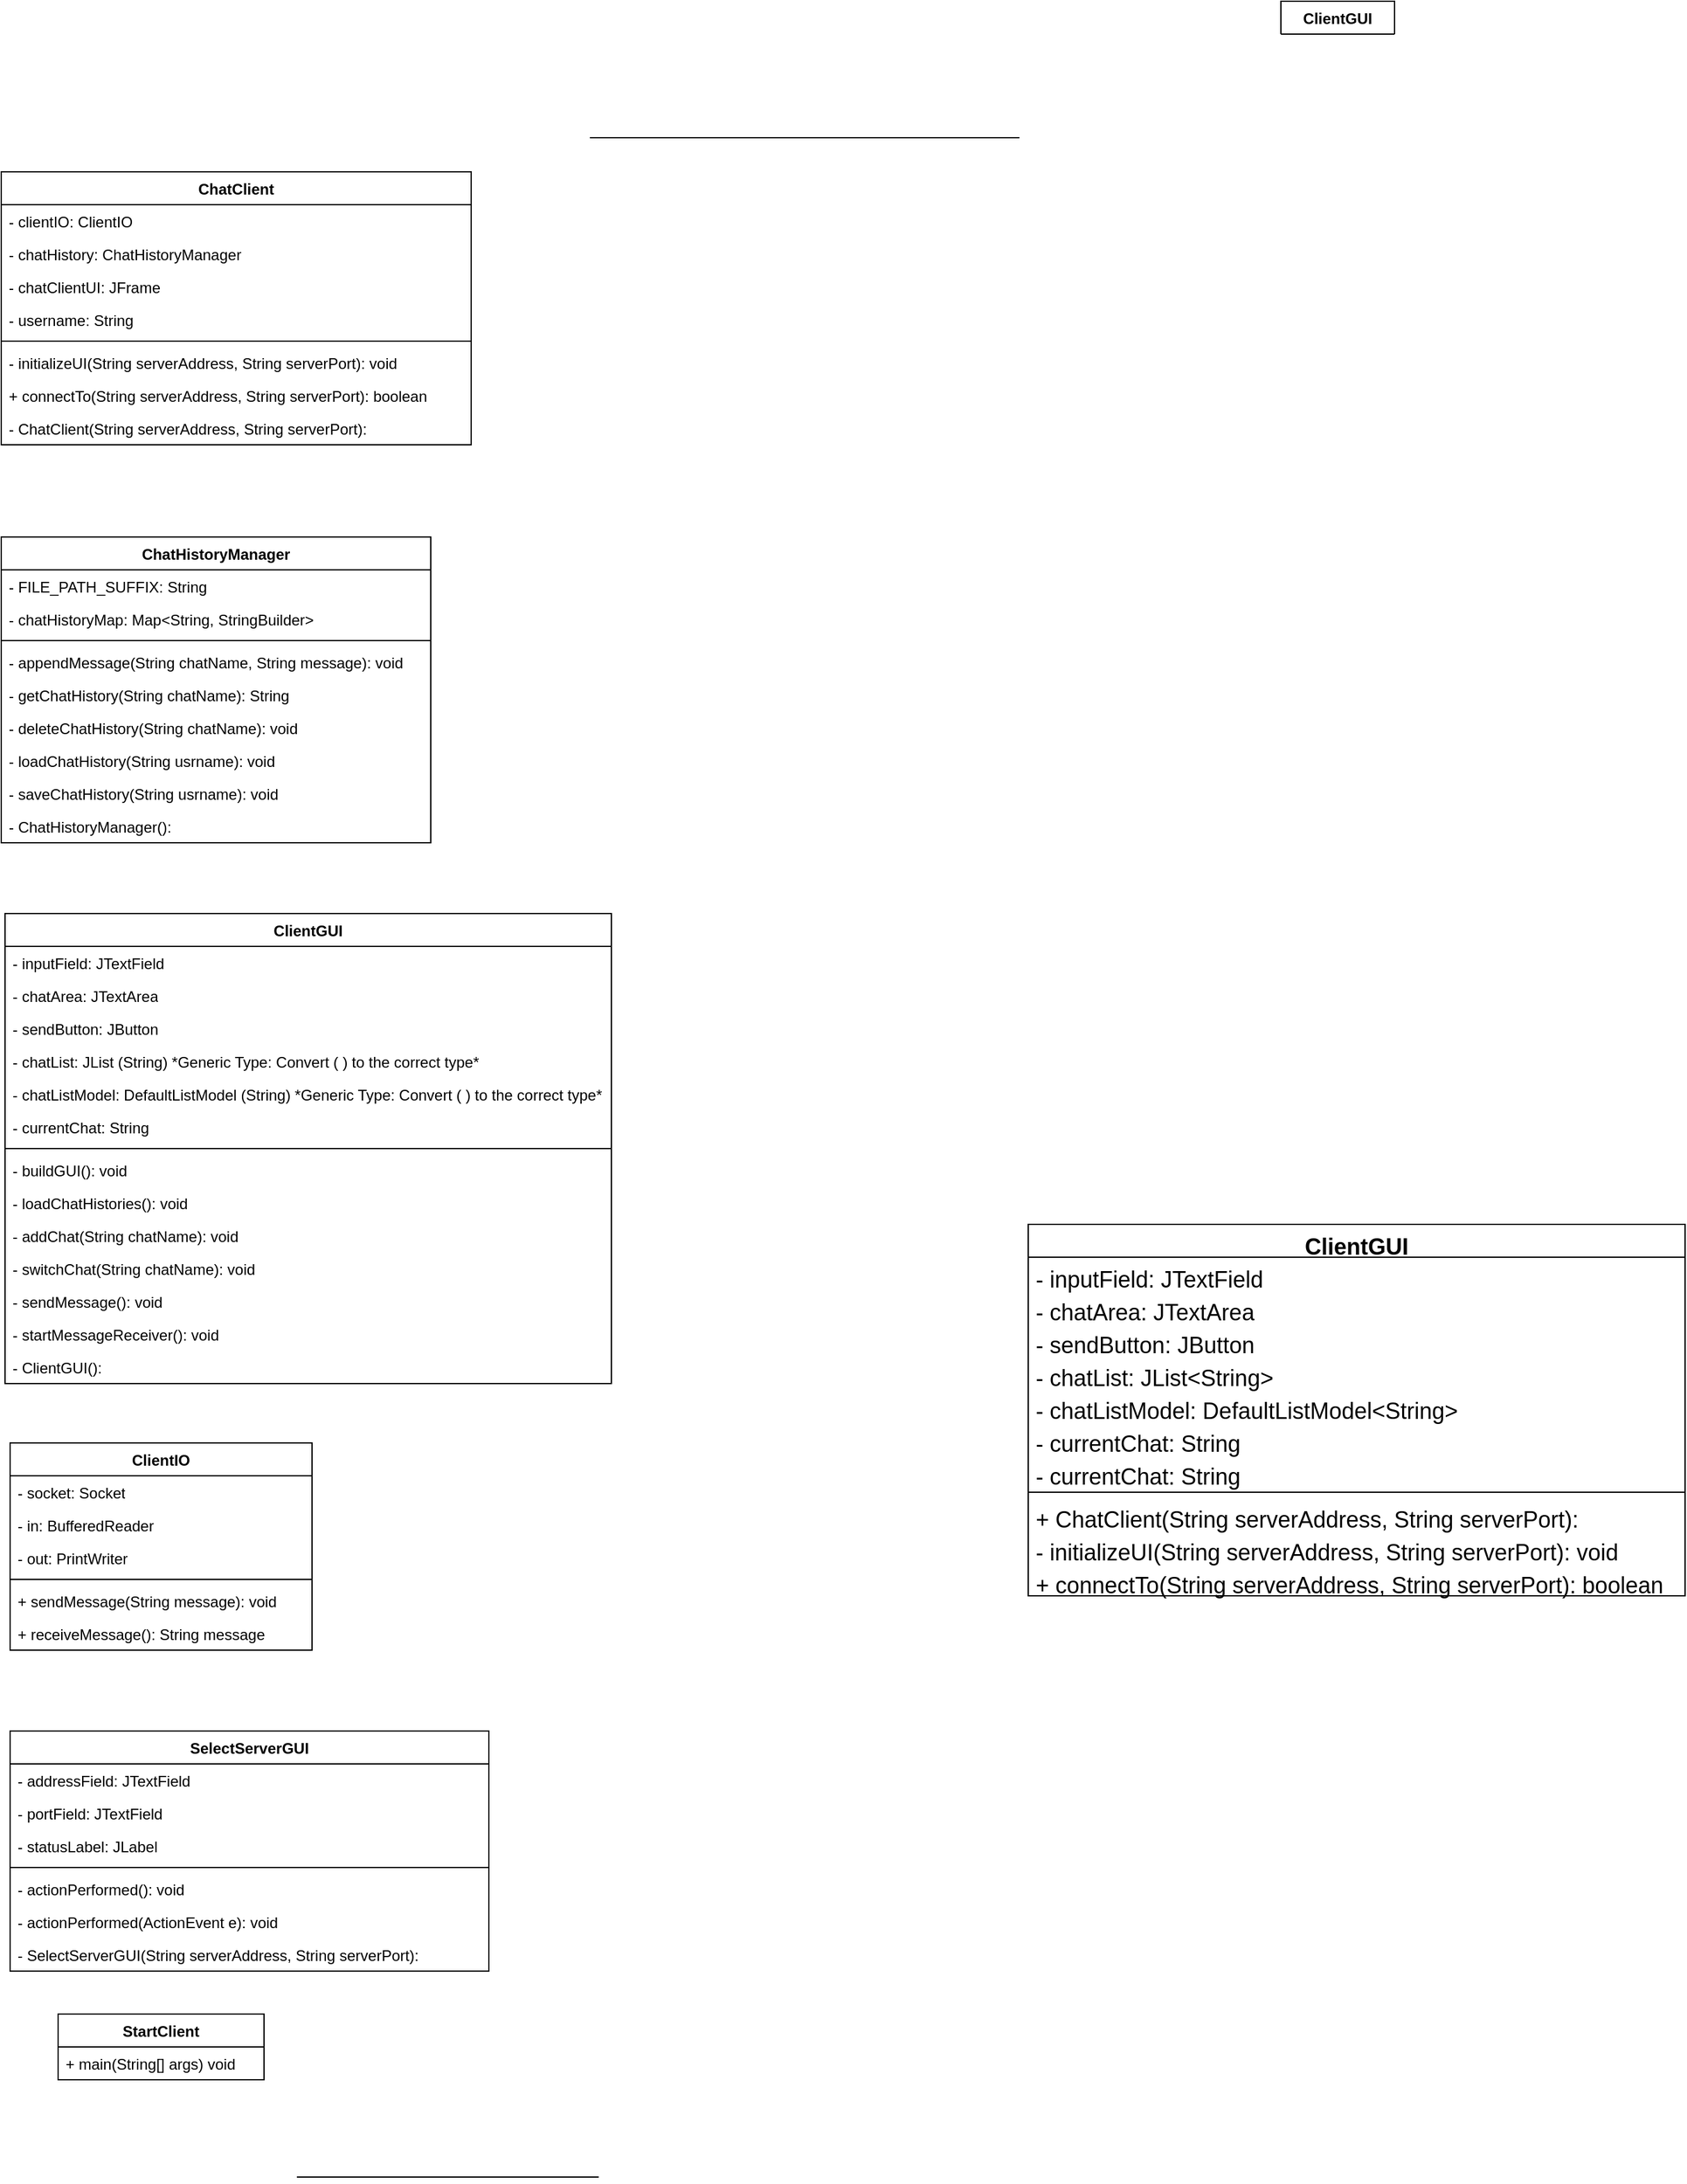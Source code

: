 <mxfile>
    <diagram id="aE3nNKvJqjUsKhSFBpMY" name="第 1 页">
        <mxGraphModel dx="874" dy="466" grid="0" gridSize="10" guides="1" tooltips="1" connect="1" arrows="1" fold="1" page="0" pageScale="1" pageWidth="827" pageHeight="1169" math="0" shadow="0">
            <root>
                <mxCell id="0"/>
                <mxCell id="1" parent="0"/>
                <mxCell id="5" value="ClientGUI" style="swimlane;fontStyle=1;align=center;verticalAlign=top;childLayout=stackLayout;horizontal=1;startSize=26;horizontalStack=0;resizeParent=1;resizeParentMax=0;resizeLast=0;collapsible=1;marginBottom=0;fontSize=18;swimlaneLine=1;" parent="1" vertex="1">
                    <mxGeometry x="554" y="1097" width="520" height="294" as="geometry">
                        <mxRectangle x="660" y="710" width="110" height="50" as="alternateBounds"/>
                    </mxGeometry>
                </mxCell>
                <mxCell id="6" value="- inputField: JTextField" style="text;strokeColor=none;fillColor=none;align=left;verticalAlign=top;spacingLeft=4;spacingRight=4;overflow=hidden;rotatable=0;points=[[0,0.5],[1,0.5]];portConstraint=eastwest;fontSize=18;" parent="5" vertex="1">
                    <mxGeometry y="26" width="520" height="26" as="geometry"/>
                </mxCell>
                <mxCell id="7" value="- chatArea: JTextArea" style="text;strokeColor=none;fillColor=none;align=left;verticalAlign=top;spacingLeft=4;spacingRight=4;overflow=hidden;rotatable=0;points=[[0,0.5],[1,0.5]];portConstraint=eastwest;fontSize=18;" parent="5" vertex="1">
                    <mxGeometry y="52" width="520" height="26" as="geometry"/>
                </mxCell>
                <mxCell id="8" value="- sendButton: JButton" style="text;strokeColor=none;fillColor=none;align=left;verticalAlign=top;spacingLeft=4;spacingRight=4;overflow=hidden;rotatable=0;points=[[0,0.5],[1,0.5]];portConstraint=eastwest;fontSize=18;" parent="5" vertex="1">
                    <mxGeometry y="78" width="520" height="26" as="geometry"/>
                </mxCell>
                <mxCell id="9" value="- chatList: JList&lt;String&gt;&#10;&#10;" style="text;strokeColor=none;fillColor=none;align=left;verticalAlign=top;spacingLeft=4;spacingRight=4;overflow=hidden;rotatable=0;points=[[0,0.5],[1,0.5]];portConstraint=eastwest;fontSize=18;" parent="5" vertex="1">
                    <mxGeometry y="104" width="520" height="26" as="geometry"/>
                </mxCell>
                <mxCell id="10" value="- chatListModel: DefaultListModel&lt;String&gt;" style="text;strokeColor=none;fillColor=none;align=left;verticalAlign=top;spacingLeft=4;spacingRight=4;overflow=hidden;rotatable=0;points=[[0,0.5],[1,0.5]];portConstraint=eastwest;fontSize=18;" parent="5" vertex="1">
                    <mxGeometry y="130" width="520" height="26" as="geometry"/>
                </mxCell>
                <mxCell id="11" value="- currentChat: String" style="text;strokeColor=none;fillColor=none;align=left;verticalAlign=top;spacingLeft=4;spacingRight=4;overflow=hidden;rotatable=0;points=[[0,0.5],[1,0.5]];portConstraint=eastwest;fontSize=18;" parent="5" vertex="1">
                    <mxGeometry y="156" width="520" height="26" as="geometry"/>
                </mxCell>
                <mxCell id="12" value="- currentChat: String" style="text;strokeColor=none;fillColor=none;align=left;verticalAlign=top;spacingLeft=4;spacingRight=4;overflow=hidden;rotatable=0;points=[[0,0.5],[1,0.5]];portConstraint=eastwest;fontSize=18;" parent="5" vertex="1">
                    <mxGeometry y="182" width="520" height="26" as="geometry"/>
                </mxCell>
                <mxCell id="13" value="" style="line;strokeWidth=1;fillColor=none;align=left;verticalAlign=middle;spacingTop=-1;spacingLeft=3;spacingRight=3;rotatable=0;labelPosition=right;points=[];portConstraint=eastwest;strokeColor=inherit;fontSize=18;" parent="5" vertex="1">
                    <mxGeometry y="208" width="520" height="8" as="geometry"/>
                </mxCell>
                <mxCell id="14" value="+ ChatClient(String serverAddress, String serverPort):" style="text;strokeColor=none;fillColor=none;align=left;verticalAlign=top;spacingLeft=4;spacingRight=4;overflow=hidden;rotatable=0;points=[[0,0.5],[1,0.5]];portConstraint=eastwest;fontSize=18;" parent="5" vertex="1">
                    <mxGeometry y="216" width="520" height="26" as="geometry"/>
                </mxCell>
                <mxCell id="15" value="- initializeUI(String serverAddress, String serverPort): void" style="text;strokeColor=none;fillColor=none;align=left;verticalAlign=top;spacingLeft=4;spacingRight=4;overflow=hidden;rotatable=0;points=[[0,0.5],[1,0.5]];portConstraint=eastwest;fontSize=18;" parent="5" vertex="1">
                    <mxGeometry y="242" width="520" height="26" as="geometry"/>
                </mxCell>
                <mxCell id="16" value="+ connectTo(String serverAddress, String serverPort): boolean" style="text;strokeColor=none;fillColor=none;align=left;verticalAlign=top;spacingLeft=4;spacingRight=4;overflow=hidden;rotatable=0;points=[[0,0.5],[1,0.5]];portConstraint=eastwest;fontSize=18;" parent="5" vertex="1">
                    <mxGeometry y="268" width="520" height="26" as="geometry"/>
                </mxCell>
                <mxCell id="63" value="ChatHistoryManager" style="swimlane;fontStyle=1;align=center;verticalAlign=top;childLayout=stackLayout;horizontal=1;startSize=26;horizontalStack=0;resizeParent=1;resizeParentMax=0;resizeLast=0;collapsible=1;marginBottom=0;whiteSpace=wrap;html=1;" parent="1" vertex="1">
                    <mxGeometry x="-259" y="553" width="340" height="242" as="geometry"/>
                </mxCell>
                <mxCell id="64" value="- FILE_PATH_SUFFIX: String" style="text;strokeColor=none;fillColor=none;align=left;verticalAlign=top;spacingLeft=4;spacingRight=4;overflow=hidden;rotatable=0;points=[[0,0.5],[1,0.5]];portConstraint=eastwest;whiteSpace=wrap;" parent="63" vertex="1">
                    <mxGeometry y="26" width="340" height="26" as="geometry"/>
                </mxCell>
                <mxCell id="90" value="- chatHistoryMap: Map&lt;String, StringBuilder&gt;&#10;" style="text;strokeColor=none;fillColor=none;align=left;verticalAlign=top;spacingLeft=4;spacingRight=4;overflow=hidden;rotatable=0;points=[[0,0.5],[1,0.5]];portConstraint=eastwest;whiteSpace=wrap;" parent="63" vertex="1">
                    <mxGeometry y="52" width="340" height="26" as="geometry"/>
                </mxCell>
                <mxCell id="70" value="" style="line;strokeWidth=1;fillColor=none;align=left;verticalAlign=middle;spacingTop=-1;spacingLeft=3;spacingRight=3;rotatable=0;labelPosition=right;points=[];portConstraint=eastwest;strokeColor=inherit;fontSize=18;" parent="63" vertex="1">
                    <mxGeometry y="78" width="340" height="8" as="geometry"/>
                </mxCell>
                <mxCell id="65" value="- appendMessage(String chatName, String message): void" style="text;strokeColor=none;fillColor=none;align=left;verticalAlign=top;spacingLeft=4;spacingRight=4;overflow=hidden;rotatable=0;points=[[0,0.5],[1,0.5]];portConstraint=eastwest;whiteSpace=wrap;html=1;" parent="63" vertex="1">
                    <mxGeometry y="86" width="340" height="26" as="geometry"/>
                </mxCell>
                <mxCell id="73" value="- getChatHistory(String chatName): String" style="text;strokeColor=none;fillColor=none;align=left;verticalAlign=top;spacingLeft=4;spacingRight=4;overflow=hidden;rotatable=0;points=[[0,0.5],[1,0.5]];portConstraint=eastwest;whiteSpace=wrap;html=1;" parent="63" vertex="1">
                    <mxGeometry y="112" width="340" height="26" as="geometry"/>
                </mxCell>
                <mxCell id="66" value="- deleteChatHistory(String chatName): void" style="text;strokeColor=none;fillColor=none;align=left;verticalAlign=top;spacingLeft=4;spacingRight=4;overflow=hidden;rotatable=0;points=[[0,0.5],[1,0.5]];portConstraint=eastwest;whiteSpace=wrap;html=1;" parent="63" vertex="1">
                    <mxGeometry y="138" width="340" height="26" as="geometry"/>
                </mxCell>
                <mxCell id="67" value="- loadChatHistory(String usrname): void" style="text;strokeColor=none;fillColor=none;align=left;verticalAlign=top;spacingLeft=4;spacingRight=4;overflow=hidden;rotatable=0;points=[[0,0.5],[1,0.5]];portConstraint=eastwest;whiteSpace=wrap;html=1;" parent="63" vertex="1">
                    <mxGeometry y="164" width="340" height="26" as="geometry"/>
                </mxCell>
                <mxCell id="68" value="- saveChatHistory(String usrname): void" style="text;strokeColor=none;fillColor=none;align=left;verticalAlign=top;spacingLeft=4;spacingRight=4;overflow=hidden;rotatable=0;points=[[0,0.5],[1,0.5]];portConstraint=eastwest;whiteSpace=wrap;html=1;" parent="63" vertex="1">
                    <mxGeometry y="190" width="340" height="26" as="geometry"/>
                </mxCell>
                <mxCell id="69" value="- ChatHistoryManager(): " style="text;strokeColor=none;fillColor=none;align=left;verticalAlign=top;spacingLeft=4;spacingRight=4;overflow=hidden;rotatable=0;points=[[0,0.5],[1,0.5]];portConstraint=eastwest;whiteSpace=wrap;html=1;" parent="63" vertex="1">
                    <mxGeometry y="216" width="340" height="26" as="geometry"/>
                </mxCell>
                <mxCell id="74" value="ChatClient" style="swimlane;fontStyle=1;align=center;verticalAlign=top;childLayout=stackLayout;horizontal=1;startSize=26;horizontalStack=0;resizeParent=1;resizeParentMax=0;resizeLast=0;collapsible=1;marginBottom=0;whiteSpace=wrap;movable=1;resizable=1;rotatable=1;deletable=1;editable=1;connectable=1;noLabel=0;portConstraintRotation=0;" parent="1" vertex="1">
                    <mxGeometry x="-259" y="264" width="372" height="216" as="geometry"/>
                </mxCell>
                <mxCell id="75" value="- clientIO: ClientIO" style="text;strokeColor=none;fillColor=none;align=left;verticalAlign=top;spacingLeft=4;spacingRight=4;overflow=hidden;rotatable=0;points=[[0,0.5],[1,0.5]];portConstraint=eastwest;whiteSpace=wrap;html=1;" parent="74" vertex="1">
                    <mxGeometry y="26" width="372" height="26" as="geometry"/>
                </mxCell>
                <mxCell id="87" value="- chatHistory: ChatHistoryManager" style="text;strokeColor=none;fillColor=none;align=left;verticalAlign=top;spacingLeft=4;spacingRight=4;overflow=hidden;rotatable=0;points=[[0,0.5],[1,0.5]];portConstraint=eastwest;whiteSpace=wrap;" parent="74" vertex="1">
                    <mxGeometry y="52" width="372" height="26" as="geometry"/>
                </mxCell>
                <mxCell id="88" value="- chatClientUI: JFrame" style="text;strokeColor=none;fillColor=none;align=left;verticalAlign=top;spacingLeft=4;spacingRight=4;overflow=hidden;rotatable=0;points=[[0,0.5],[1,0.5]];portConstraint=eastwest;whiteSpace=wrap;" parent="74" vertex="1">
                    <mxGeometry y="78" width="372" height="26" as="geometry"/>
                </mxCell>
                <mxCell id="89" value="- username: String" style="text;strokeColor=none;fillColor=none;align=left;verticalAlign=top;spacingLeft=4;spacingRight=4;overflow=hidden;rotatable=0;points=[[0,0.5],[1,0.5]];portConstraint=eastwest;whiteSpace=wrap;" parent="74" vertex="1">
                    <mxGeometry y="104" width="372" height="26" as="geometry"/>
                </mxCell>
                <mxCell id="80" value="" style="line;strokeWidth=1;fillColor=none;align=left;verticalAlign=middle;spacingTop=-1;spacingLeft=3;spacingRight=3;rotatable=0;labelPosition=right;points=[];portConstraint=eastwest;strokeColor=inherit;fontSize=18;" parent="74" vertex="1">
                    <mxGeometry y="130" width="372" height="8" as="geometry"/>
                </mxCell>
                <mxCell id="76" value="- initializeUI(String serverAddress, String serverPort): void" style="text;strokeColor=none;fillColor=none;align=left;verticalAlign=top;spacingLeft=4;spacingRight=4;overflow=hidden;rotatable=0;points=[[0,0.5],[1,0.5]];portConstraint=eastwest;whiteSpace=wrap;html=1;" parent="74" vertex="1">
                    <mxGeometry y="138" width="372" height="26" as="geometry"/>
                </mxCell>
                <mxCell id="84" value="&lt;font style=&quot;font-size: 12px;&quot;&gt;+&amp;nbsp;connectTo(String serverAddress, String serverPort): boolean&lt;/font&gt;" style="text;strokeColor=none;fillColor=none;align=left;verticalAlign=top;spacingLeft=4;spacingRight=4;overflow=hidden;rotatable=0;points=[[0,0.5],[1,0.5]];portConstraint=eastwest;whiteSpace=wrap;html=1;" parent="74" vertex="1">
                    <mxGeometry y="164" width="372" height="26" as="geometry"/>
                </mxCell>
                <mxCell id="81" value="- ChatClient(String serverAddress, String serverPort): " style="text;strokeColor=none;fillColor=none;align=left;verticalAlign=top;spacingLeft=4;spacingRight=4;overflow=hidden;rotatable=0;points=[[0,0.5],[1,0.5]];portConstraint=eastwest;whiteSpace=wrap;html=1;" parent="74" vertex="1">
                    <mxGeometry y="190" width="372" height="26" as="geometry"/>
                </mxCell>
                <mxCell id="77" value="" style="line;strokeWidth=1;fillColor=none;align=left;verticalAlign=middle;spacingTop=-1;spacingLeft=3;spacingRight=3;rotatable=0;labelPosition=right;points=[];portConstraint=eastwest;strokeColor=inherit;fontSize=18;" parent="1" vertex="1">
                    <mxGeometry x="207" y="233" width="340" height="8" as="geometry"/>
                </mxCell>
                <mxCell id="91" value="ClientGUI" style="swimlane;fontStyle=1;align=center;verticalAlign=top;childLayout=stackLayout;horizontal=1;startSize=26;horizontalStack=0;resizeParent=1;resizeParentMax=0;resizeLast=0;collapsible=1;marginBottom=0;whiteSpace=wrap;html=1;" parent="1" vertex="1">
                    <mxGeometry x="-256" y="851" width="480" height="372" as="geometry">
                        <mxRectangle x="360" y="313" width="100" height="30" as="alternateBounds"/>
                    </mxGeometry>
                </mxCell>
                <mxCell id="92" value="- inputField: JTextField" style="text;strokeColor=none;fillColor=none;align=left;verticalAlign=top;spacingLeft=4;spacingRight=4;overflow=hidden;rotatable=0;points=[[0,0.5],[1,0.5]];portConstraint=eastwest;whiteSpace=wrap;html=1;" parent="91" vertex="1">
                    <mxGeometry y="26" width="480" height="26" as="geometry"/>
                </mxCell>
                <mxCell id="93" value="- chatArea: JTextArea" style="text;strokeColor=none;fillColor=none;align=left;verticalAlign=top;spacingLeft=4;spacingRight=4;overflow=hidden;rotatable=0;points=[[0,0.5],[1,0.5]];portConstraint=eastwest;whiteSpace=wrap;html=1;" parent="91" vertex="1">
                    <mxGeometry y="52" width="480" height="26" as="geometry"/>
                </mxCell>
                <mxCell id="94" value="- sendButton: JButton" style="text;strokeColor=none;fillColor=none;align=left;verticalAlign=top;spacingLeft=4;spacingRight=4;overflow=hidden;rotatable=0;points=[[0,0.5],[1,0.5]];portConstraint=eastwest;whiteSpace=wrap;html=1;" parent="91" vertex="1">
                    <mxGeometry y="78" width="480" height="26" as="geometry"/>
                </mxCell>
                <mxCell id="95" value="- chatList: JList (String) *Generic Type: Convert ( ) to the correct type*" style="text;strokeColor=none;fillColor=none;align=left;verticalAlign=top;spacingLeft=4;spacingRight=4;overflow=hidden;rotatable=0;points=[[0,0.5],[1,0.5]];portConstraint=eastwest;whiteSpace=wrap;html=1;" parent="91" vertex="1">
                    <mxGeometry y="104" width="480" height="26" as="geometry"/>
                </mxCell>
                <mxCell id="96" value="- chatListModel: DefaultListModel (String) *Generic Type: Convert ( ) to the correct type*" style="text;strokeColor=none;fillColor=none;align=left;verticalAlign=top;spacingLeft=4;spacingRight=4;overflow=hidden;rotatable=0;points=[[0,0.5],[1,0.5]];portConstraint=eastwest;whiteSpace=wrap;html=1;" parent="91" vertex="1">
                    <mxGeometry y="130" width="480" height="26" as="geometry"/>
                </mxCell>
                <mxCell id="97" value="- currentChat: String" style="text;strokeColor=none;fillColor=none;align=left;verticalAlign=top;spacingLeft=4;spacingRight=4;overflow=hidden;rotatable=0;points=[[0,0.5],[1,0.5]];portConstraint=eastwest;whiteSpace=wrap;html=1;" parent="91" vertex="1">
                    <mxGeometry y="156" width="480" height="26" as="geometry"/>
                </mxCell>
                <mxCell id="119" value="" style="line;strokeWidth=1;fillColor=none;align=left;verticalAlign=middle;spacingTop=-1;spacingLeft=3;spacingRight=3;rotatable=0;labelPosition=right;points=[];portConstraint=eastwest;strokeColor=inherit;fontSize=18;" vertex="1" parent="91">
                    <mxGeometry y="182" width="480" height="8" as="geometry"/>
                </mxCell>
                <mxCell id="98" value="- buildGUI(): void" style="text;strokeColor=none;fillColor=none;align=left;verticalAlign=top;spacingLeft=4;spacingRight=4;overflow=hidden;rotatable=0;points=[[0,0.5],[1,0.5]];portConstraint=eastwest;whiteSpace=wrap;html=1;" parent="91" vertex="1">
                    <mxGeometry y="190" width="480" height="26" as="geometry"/>
                </mxCell>
                <mxCell id="99" value="- loadChatHistories(): void" style="text;strokeColor=none;fillColor=none;align=left;verticalAlign=top;spacingLeft=4;spacingRight=4;overflow=hidden;rotatable=0;points=[[0,0.5],[1,0.5]];portConstraint=eastwest;whiteSpace=wrap;html=1;" parent="91" vertex="1">
                    <mxGeometry y="216" width="480" height="26" as="geometry"/>
                </mxCell>
                <mxCell id="100" value="- addChat(String chatName): void" style="text;strokeColor=none;fillColor=none;align=left;verticalAlign=top;spacingLeft=4;spacingRight=4;overflow=hidden;rotatable=0;points=[[0,0.5],[1,0.5]];portConstraint=eastwest;whiteSpace=wrap;html=1;" parent="91" vertex="1">
                    <mxGeometry y="242" width="480" height="26" as="geometry"/>
                </mxCell>
                <mxCell id="101" value="- switchChat(String chatName): void" style="text;strokeColor=none;fillColor=none;align=left;verticalAlign=top;spacingLeft=4;spacingRight=4;overflow=hidden;rotatable=0;points=[[0,0.5],[1,0.5]];portConstraint=eastwest;whiteSpace=wrap;html=1;" parent="91" vertex="1">
                    <mxGeometry y="268" width="480" height="26" as="geometry"/>
                </mxCell>
                <mxCell id="102" value="- sendMessage(): void" style="text;strokeColor=none;fillColor=none;align=left;verticalAlign=top;spacingLeft=4;spacingRight=4;overflow=hidden;rotatable=0;points=[[0,0.5],[1,0.5]];portConstraint=eastwest;whiteSpace=wrap;html=1;" parent="91" vertex="1">
                    <mxGeometry y="294" width="480" height="26" as="geometry"/>
                </mxCell>
                <mxCell id="103" value="- startMessageReceiver(): void" style="text;strokeColor=none;fillColor=none;align=left;verticalAlign=top;spacingLeft=4;spacingRight=4;overflow=hidden;rotatable=0;points=[[0,0.5],[1,0.5]];portConstraint=eastwest;whiteSpace=wrap;html=1;" parent="91" vertex="1">
                    <mxGeometry y="320" width="480" height="26" as="geometry"/>
                </mxCell>
                <mxCell id="104" value="- ClientGUI(): " style="text;strokeColor=none;fillColor=none;align=left;verticalAlign=top;spacingLeft=4;spacingRight=4;overflow=hidden;rotatable=0;points=[[0,0.5],[1,0.5]];portConstraint=eastwest;whiteSpace=wrap;html=1;" parent="91" vertex="1">
                    <mxGeometry y="346" width="480" height="26" as="geometry"/>
                </mxCell>
                <mxCell id="105" value="ClientGUI" style="swimlane;fontStyle=1;align=center;verticalAlign=top;childLayout=stackLayout;horizontal=1;startSize=26;horizontalStack=0;resizeParent=1;resizeParentMax=0;resizeLast=0;collapsible=1;marginBottom=0;whiteSpace=wrap;html=1;" parent="1" vertex="1" collapsed="1">
                    <mxGeometry x="754" y="129" width="90" height="26" as="geometry">
                        <mxRectangle x="169" y="306" width="385" height="364" as="alternateBounds"/>
                    </mxGeometry>
                </mxCell>
                <mxCell id="106" value="- inputField: JTextField" style="text;strokeColor=none;fillColor=none;align=left;verticalAlign=top;spacingLeft=4;spacingRight=4;overflow=hidden;rotatable=0;points=[[0,0.5],[1,0.5]];portConstraint=eastwest;whiteSpace=wrap;html=1;" parent="105" vertex="1">
                    <mxGeometry y="26" width="385" height="26" as="geometry"/>
                </mxCell>
                <mxCell id="107" value="- chatArea: JTextArea" style="text;strokeColor=none;fillColor=none;align=left;verticalAlign=top;spacingLeft=4;spacingRight=4;overflow=hidden;rotatable=0;points=[[0,0.5],[1,0.5]];portConstraint=eastwest;whiteSpace=wrap;html=1;" parent="105" vertex="1">
                    <mxGeometry y="52" width="385" height="26" as="geometry"/>
                </mxCell>
                <mxCell id="108" value="- sendButton: JButton" style="text;strokeColor=none;fillColor=none;align=left;verticalAlign=top;spacingLeft=4;spacingRight=4;overflow=hidden;rotatable=0;points=[[0,0.5],[1,0.5]];portConstraint=eastwest;whiteSpace=wrap;html=1;" parent="105" vertex="1">
                    <mxGeometry y="78" width="385" height="26" as="geometry"/>
                </mxCell>
                <mxCell id="109" value="- chatList: JList (String) *Generic Type: Convert ( ) to the correct type*" style="text;strokeColor=none;fillColor=none;align=left;verticalAlign=top;spacingLeft=4;spacingRight=4;overflow=hidden;rotatable=0;points=[[0,0.5],[1,0.5]];portConstraint=eastwest;whiteSpace=wrap;html=1;" parent="105" vertex="1">
                    <mxGeometry y="104" width="385" height="26" as="geometry"/>
                </mxCell>
                <mxCell id="110" value="- chatListModel: DefaultListModel (String) *Generic Type: Convert ( ) to the correct type*" style="text;strokeColor=none;fillColor=none;align=left;verticalAlign=top;spacingLeft=4;spacingRight=4;overflow=hidden;rotatable=0;points=[[0,0.5],[1,0.5]];portConstraint=eastwest;whiteSpace=wrap;html=1;" parent="105" vertex="1">
                    <mxGeometry y="130" width="385" height="26" as="geometry"/>
                </mxCell>
                <mxCell id="111" value="- currentChat: String" style="text;strokeColor=none;fillColor=none;align=left;verticalAlign=top;spacingLeft=4;spacingRight=4;overflow=hidden;rotatable=0;points=[[0,0.5],[1,0.5]];portConstraint=eastwest;whiteSpace=wrap;html=1;" parent="105" vertex="1">
                    <mxGeometry y="156" width="385" height="26" as="geometry"/>
                </mxCell>
                <mxCell id="112" value="- buildGUI(): void" style="text;strokeColor=none;fillColor=none;align=left;verticalAlign=top;spacingLeft=4;spacingRight=4;overflow=hidden;rotatable=0;points=[[0,0.5],[1,0.5]];portConstraint=eastwest;whiteSpace=wrap;html=1;" parent="105" vertex="1">
                    <mxGeometry y="182" width="385" height="26" as="geometry"/>
                </mxCell>
                <mxCell id="113" value="- loadChatHistories(): void" style="text;strokeColor=none;fillColor=none;align=left;verticalAlign=top;spacingLeft=4;spacingRight=4;overflow=hidden;rotatable=0;points=[[0,0.5],[1,0.5]];portConstraint=eastwest;whiteSpace=wrap;html=1;" parent="105" vertex="1">
                    <mxGeometry y="208" width="385" height="26" as="geometry"/>
                </mxCell>
                <mxCell id="114" value="- addChat(String chatName): void" style="text;strokeColor=none;fillColor=none;align=left;verticalAlign=top;spacingLeft=4;spacingRight=4;overflow=hidden;rotatable=0;points=[[0,0.5],[1,0.5]];portConstraint=eastwest;whiteSpace=wrap;html=1;" parent="105" vertex="1">
                    <mxGeometry y="234" width="385" height="26" as="geometry"/>
                </mxCell>
                <mxCell id="115" value="- switchChat(String chatName): void" style="text;strokeColor=none;fillColor=none;align=left;verticalAlign=top;spacingLeft=4;spacingRight=4;overflow=hidden;rotatable=0;points=[[0,0.5],[1,0.5]];portConstraint=eastwest;whiteSpace=wrap;html=1;" parent="105" vertex="1">
                    <mxGeometry y="260" width="385" height="26" as="geometry"/>
                </mxCell>
                <mxCell id="116" value="- sendMessage(): void" style="text;strokeColor=none;fillColor=none;align=left;verticalAlign=top;spacingLeft=4;spacingRight=4;overflow=hidden;rotatable=0;points=[[0,0.5],[1,0.5]];portConstraint=eastwest;whiteSpace=wrap;html=1;" parent="105" vertex="1">
                    <mxGeometry y="286" width="385" height="26" as="geometry"/>
                </mxCell>
                <mxCell id="117" value="- startMessageReceiver(): void" style="text;strokeColor=none;fillColor=none;align=left;verticalAlign=top;spacingLeft=4;spacingRight=4;overflow=hidden;rotatable=0;points=[[0,0.5],[1,0.5]];portConstraint=eastwest;whiteSpace=wrap;html=1;" parent="105" vertex="1">
                    <mxGeometry y="312" width="385" height="26" as="geometry"/>
                </mxCell>
                <mxCell id="118" value="- ClientGUI(): " style="text;strokeColor=none;fillColor=none;align=left;verticalAlign=top;spacingLeft=4;spacingRight=4;overflow=hidden;rotatable=0;points=[[0,0.5],[1,0.5]];portConstraint=eastwest;whiteSpace=wrap;html=1;" parent="105" vertex="1">
                    <mxGeometry y="338" width="385" height="26" as="geometry"/>
                </mxCell>
                <mxCell id="120" value="ClientIO" style="swimlane;fontStyle=1;align=center;verticalAlign=top;childLayout=stackLayout;horizontal=1;startSize=26;horizontalStack=0;resizeParent=1;resizeParentMax=0;resizeLast=0;collapsible=1;marginBottom=0;whiteSpace=wrap;html=1;" vertex="1" parent="1">
                    <mxGeometry x="-252" y="1270" width="239" height="164" as="geometry"/>
                </mxCell>
                <mxCell id="121" value="- socket: Socket" style="text;strokeColor=none;fillColor=none;align=left;verticalAlign=top;spacingLeft=4;spacingRight=4;overflow=hidden;rotatable=0;points=[[0,0.5],[1,0.5]];portConstraint=eastwest;whiteSpace=wrap;html=1;" vertex="1" parent="120">
                    <mxGeometry y="26" width="239" height="26" as="geometry"/>
                </mxCell>
                <mxCell id="122" value="- in: BufferedReader" style="text;strokeColor=none;fillColor=none;align=left;verticalAlign=top;spacingLeft=4;spacingRight=4;overflow=hidden;rotatable=0;points=[[0,0.5],[1,0.5]];portConstraint=eastwest;whiteSpace=wrap;html=1;" vertex="1" parent="120">
                    <mxGeometry y="52" width="239" height="26" as="geometry"/>
                </mxCell>
                <mxCell id="123" value="- out: PrintWriter" style="text;strokeColor=none;fillColor=none;align=left;verticalAlign=top;spacingLeft=4;spacingRight=4;overflow=hidden;rotatable=0;points=[[0,0.5],[1,0.5]];portConstraint=eastwest;whiteSpace=wrap;html=1;" vertex="1" parent="120">
                    <mxGeometry y="78" width="239" height="26" as="geometry"/>
                </mxCell>
                <mxCell id="125" value="" style="line;strokeWidth=1;fillColor=none;align=left;verticalAlign=middle;spacingTop=-1;spacingLeft=3;spacingRight=3;rotatable=0;labelPosition=right;points=[];portConstraint=eastwest;strokeColor=inherit;fontSize=18;" vertex="1" parent="120">
                    <mxGeometry y="104" width="239" height="8" as="geometry"/>
                </mxCell>
                <mxCell id="124" value="+ sendMessage(String message): void" style="text;strokeColor=none;fillColor=none;align=left;verticalAlign=top;spacingLeft=4;spacingRight=4;overflow=hidden;rotatable=0;points=[[0,0.5],[1,0.5]];portConstraint=eastwest;whiteSpace=wrap;html=1;" vertex="1" parent="120">
                    <mxGeometry y="112" width="239" height="26" as="geometry"/>
                </mxCell>
                <mxCell id="127" value="+ receiveMessage(): String message" style="text;strokeColor=none;fillColor=none;align=left;verticalAlign=top;spacingLeft=4;spacingRight=4;overflow=hidden;rotatable=0;points=[[0,0.5],[1,0.5]];portConstraint=eastwest;whiteSpace=wrap;html=1;" vertex="1" parent="120">
                    <mxGeometry y="138" width="239" height="26" as="geometry"/>
                </mxCell>
                <mxCell id="130" value="SelectServerGUI" style="swimlane;fontStyle=1;align=center;verticalAlign=top;childLayout=stackLayout;horizontal=1;startSize=26;horizontalStack=0;resizeParent=1;resizeParentMax=0;resizeLast=0;collapsible=1;marginBottom=0;whiteSpace=wrap;html=1;" vertex="1" parent="1">
                    <mxGeometry x="-252" y="1498" width="379" height="190" as="geometry"/>
                </mxCell>
                <mxCell id="131" value="- addressField: JTextField" style="text;strokeColor=none;fillColor=none;align=left;verticalAlign=top;spacingLeft=4;spacingRight=4;overflow=hidden;rotatable=0;points=[[0,0.5],[1,0.5]];portConstraint=eastwest;whiteSpace=wrap;html=1;" vertex="1" parent="130">
                    <mxGeometry y="26" width="379" height="26" as="geometry"/>
                </mxCell>
                <mxCell id="132" value="- portField: JTextField" style="text;strokeColor=none;fillColor=none;align=left;verticalAlign=top;spacingLeft=4;spacingRight=4;overflow=hidden;rotatable=0;points=[[0,0.5],[1,0.5]];portConstraint=eastwest;whiteSpace=wrap;html=1;" vertex="1" parent="130">
                    <mxGeometry y="52" width="379" height="26" as="geometry"/>
                </mxCell>
                <mxCell id="133" value="- statusLabel: JLabel" style="text;strokeColor=none;fillColor=none;align=left;verticalAlign=top;spacingLeft=4;spacingRight=4;overflow=hidden;rotatable=0;points=[[0,0.5],[1,0.5]];portConstraint=eastwest;whiteSpace=wrap;html=1;" vertex="1" parent="130">
                    <mxGeometry y="78" width="379" height="26" as="geometry"/>
                </mxCell>
                <mxCell id="137" value="" style="line;strokeWidth=1;fillColor=none;align=left;verticalAlign=middle;spacingTop=-1;spacingLeft=3;spacingRight=3;rotatable=0;labelPosition=right;points=[];portConstraint=eastwest;strokeColor=inherit;fontSize=18;" vertex="1" parent="130">
                    <mxGeometry y="104" width="379" height="8" as="geometry"/>
                </mxCell>
                <mxCell id="134" value="- actionPerformed(): void" style="text;strokeColor=none;fillColor=none;align=left;verticalAlign=top;spacingLeft=4;spacingRight=4;overflow=hidden;rotatable=0;points=[[0,0.5],[1,0.5]];portConstraint=eastwest;whiteSpace=wrap;html=1;" vertex="1" parent="130">
                    <mxGeometry y="112" width="379" height="26" as="geometry"/>
                </mxCell>
                <mxCell id="135" value="- actionPerformed(ActionEvent e): void" style="text;strokeColor=none;fillColor=none;align=left;verticalAlign=top;spacingLeft=4;spacingRight=4;overflow=hidden;rotatable=0;points=[[0,0.5],[1,0.5]];portConstraint=eastwest;whiteSpace=wrap;html=1;" vertex="1" parent="130">
                    <mxGeometry y="138" width="379" height="26" as="geometry"/>
                </mxCell>
                <mxCell id="136" value="- SelectServerGUI(String serverAddress, String serverPort): " style="text;strokeColor=none;fillColor=none;align=left;verticalAlign=top;spacingLeft=4;spacingRight=4;overflow=hidden;rotatable=0;points=[[0,0.5],[1,0.5]];portConstraint=eastwest;whiteSpace=wrap;html=1;" vertex="1" parent="130">
                    <mxGeometry y="164" width="379" height="26" as="geometry"/>
                </mxCell>
                <mxCell id="138" value="" style="line;strokeWidth=1;fillColor=none;align=left;verticalAlign=middle;spacingTop=-1;spacingLeft=3;spacingRight=3;rotatable=0;labelPosition=right;points=[];portConstraint=eastwest;strokeColor=inherit;fontSize=18;" vertex="1" parent="1">
                    <mxGeometry x="-25" y="1847" width="239" height="8" as="geometry"/>
                </mxCell>
                <mxCell id="139" value="StartClient" style="swimlane;fontStyle=1;align=center;verticalAlign=top;childLayout=stackLayout;horizontal=1;startSize=26;horizontalStack=0;resizeParent=1;resizeParentMax=0;resizeLast=0;collapsible=1;marginBottom=0;whiteSpace=wrap;html=1;" vertex="1" parent="1">
                    <mxGeometry x="-214" y="1722" width="163" height="52" as="geometry"/>
                </mxCell>
                <mxCell id="140" value="+ main(String[] args) void" style="text;strokeColor=none;fillColor=none;align=left;verticalAlign=top;spacingLeft=4;spacingRight=4;overflow=hidden;rotatable=0;points=[[0,0.5],[1,0.5]];portConstraint=eastwest;whiteSpace=wrap;html=1;" vertex="1" parent="139">
                    <mxGeometry y="26" width="163" height="26" as="geometry"/>
                </mxCell>
            </root>
        </mxGraphModel>
    </diagram>
</mxfile>